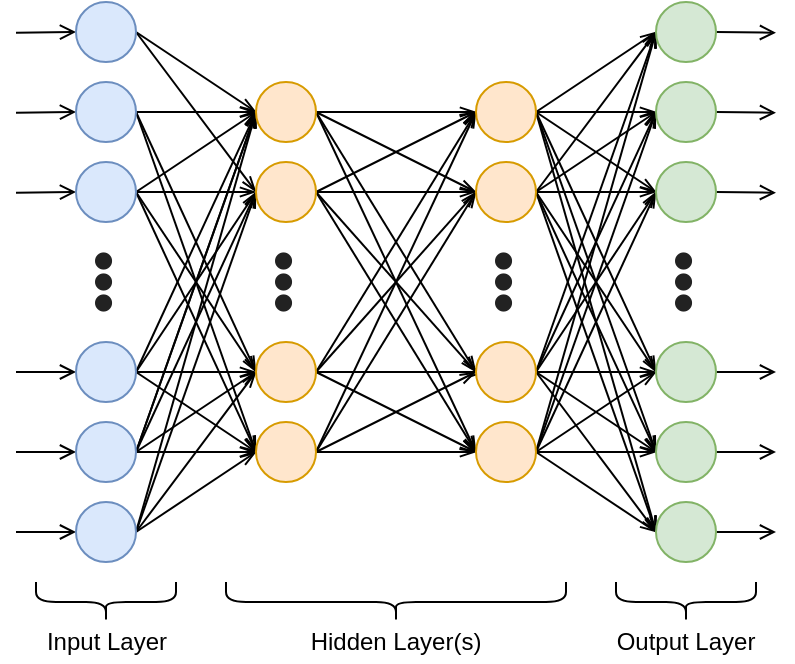 <mxfile version="12.7.1" type="device"><diagram id="qrUjcpVf7hOTkmkRuDAi" name="Page-1"><mxGraphModel dx="780" dy="1144" grid="1" gridSize="10" guides="1" tooltips="1" connect="1" arrows="1" fold="1" page="1" pageScale="1" pageWidth="827" pageHeight="1169" math="0" shadow="0"><root><mxCell id="0"/><mxCell id="1" parent="0"/><mxCell id="0S7yLHrJQN_ADHlKZ2bs-30" style="rounded=0;orthogonalLoop=1;jettySize=auto;html=1;exitX=1;exitY=0.5;exitDx=0;exitDy=0;entryX=0;entryY=0.5;entryDx=0;entryDy=0;endArrow=openThin;endFill=0;" parent="1" source="0S7yLHrJQN_ADHlKZ2bs-1" target="0S7yLHrJQN_ADHlKZ2bs-12" edge="1"><mxGeometry relative="1" as="geometry"/></mxCell><mxCell id="0S7yLHrJQN_ADHlKZ2bs-40" style="edgeStyle=none;rounded=0;orthogonalLoop=1;jettySize=auto;html=1;exitX=1;exitY=0.5;exitDx=0;exitDy=0;entryX=0;entryY=0.5;entryDx=0;entryDy=0;endArrow=openThin;endFill=0;" parent="1" source="0S7yLHrJQN_ADHlKZ2bs-1" target="0S7yLHrJQN_ADHlKZ2bs-13" edge="1"><mxGeometry relative="1" as="geometry"/></mxCell><mxCell id="0S7yLHrJQN_ADHlKZ2bs-102" style="edgeStyle=none;rounded=0;orthogonalLoop=1;jettySize=auto;html=1;exitX=0;exitY=0.5;exitDx=0;exitDy=0;startArrow=open;startFill=0;endArrow=none;endFill=0;strokeColor=#000000;" parent="1" source="0S7yLHrJQN_ADHlKZ2bs-1" edge="1"><mxGeometry relative="1" as="geometry"><mxPoint x="170" y="295.345" as="targetPoint"/></mxGeometry></mxCell><mxCell id="0S7yLHrJQN_ADHlKZ2bs-1" value="" style="ellipse;whiteSpace=wrap;html=1;aspect=fixed;fillColor=#dae8fc;strokeColor=#6c8ebf;" parent="1" vertex="1"><mxGeometry x="200" y="280" width="30" height="30" as="geometry"/></mxCell><mxCell id="0S7yLHrJQN_ADHlKZ2bs-35" style="edgeStyle=none;rounded=0;orthogonalLoop=1;jettySize=auto;html=1;exitX=1;exitY=0.5;exitDx=0;exitDy=0;entryX=0;entryY=0.5;entryDx=0;entryDy=0;endArrow=openThin;endFill=0;" parent="1" source="0S7yLHrJQN_ADHlKZ2bs-2" target="0S7yLHrJQN_ADHlKZ2bs-12" edge="1"><mxGeometry relative="1" as="geometry"/></mxCell><mxCell id="0S7yLHrJQN_ADHlKZ2bs-41" style="edgeStyle=none;rounded=0;orthogonalLoop=1;jettySize=auto;html=1;exitX=1;exitY=0.5;exitDx=0;exitDy=0;entryX=0;entryY=0.5;entryDx=0;entryDy=0;endArrow=openThin;endFill=0;" parent="1" source="0S7yLHrJQN_ADHlKZ2bs-2" target="0S7yLHrJQN_ADHlKZ2bs-15" edge="1"><mxGeometry relative="1" as="geometry"/></mxCell><mxCell id="0S7yLHrJQN_ADHlKZ2bs-42" style="edgeStyle=none;rounded=0;orthogonalLoop=1;jettySize=auto;html=1;exitX=1;exitY=0.5;exitDx=0;exitDy=0;entryX=0;entryY=0.5;entryDx=0;entryDy=0;endArrow=openThin;endFill=0;" parent="1" source="0S7yLHrJQN_ADHlKZ2bs-2" target="0S7yLHrJQN_ADHlKZ2bs-16" edge="1"><mxGeometry relative="1" as="geometry"/></mxCell><mxCell id="0S7yLHrJQN_ADHlKZ2bs-104" style="edgeStyle=none;rounded=0;orthogonalLoop=1;jettySize=auto;html=1;exitX=0;exitY=0.5;exitDx=0;exitDy=0;startArrow=open;startFill=0;endArrow=none;endFill=0;strokeColor=#000000;" parent="1" source="0S7yLHrJQN_ADHlKZ2bs-2" edge="1"><mxGeometry relative="1" as="geometry"><mxPoint x="170" y="335.345" as="targetPoint"/></mxGeometry></mxCell><mxCell id="0S7yLHrJQN_ADHlKZ2bs-2" value="" style="ellipse;whiteSpace=wrap;html=1;aspect=fixed;fillColor=#dae8fc;strokeColor=#6c8ebf;" parent="1" vertex="1"><mxGeometry x="200" y="320" width="30" height="30" as="geometry"/></mxCell><mxCell id="0S7yLHrJQN_ADHlKZ2bs-36" style="edgeStyle=none;rounded=0;orthogonalLoop=1;jettySize=auto;html=1;exitX=1;exitY=0.5;exitDx=0;exitDy=0;entryX=0;entryY=0.5;entryDx=0;entryDy=0;endArrow=openThin;endFill=0;" parent="1" source="0S7yLHrJQN_ADHlKZ2bs-3" target="0S7yLHrJQN_ADHlKZ2bs-12" edge="1"><mxGeometry relative="1" as="geometry"/></mxCell><mxCell id="0S7yLHrJQN_ADHlKZ2bs-46" style="edgeStyle=none;rounded=0;orthogonalLoop=1;jettySize=auto;html=1;exitX=1;exitY=0.5;exitDx=0;exitDy=0;entryX=0;entryY=0.5;entryDx=0;entryDy=0;endArrow=openThin;endFill=0;" parent="1" source="0S7yLHrJQN_ADHlKZ2bs-3" target="0S7yLHrJQN_ADHlKZ2bs-13" edge="1"><mxGeometry relative="1" as="geometry"/></mxCell><mxCell id="0S7yLHrJQN_ADHlKZ2bs-47" style="edgeStyle=none;rounded=0;orthogonalLoop=1;jettySize=auto;html=1;exitX=1;exitY=0.5;exitDx=0;exitDy=0;entryX=0;entryY=0.5;entryDx=0;entryDy=0;endArrow=openThin;endFill=0;" parent="1" source="0S7yLHrJQN_ADHlKZ2bs-3" target="0S7yLHrJQN_ADHlKZ2bs-15" edge="1"><mxGeometry relative="1" as="geometry"/></mxCell><mxCell id="0S7yLHrJQN_ADHlKZ2bs-48" style="edgeStyle=none;rounded=0;orthogonalLoop=1;jettySize=auto;html=1;exitX=1;exitY=0.5;exitDx=0;exitDy=0;entryX=0;entryY=0.5;entryDx=0;entryDy=0;endArrow=openThin;endFill=0;" parent="1" source="0S7yLHrJQN_ADHlKZ2bs-3" target="0S7yLHrJQN_ADHlKZ2bs-16" edge="1"><mxGeometry relative="1" as="geometry"/></mxCell><mxCell id="0S7yLHrJQN_ADHlKZ2bs-106" style="edgeStyle=none;rounded=0;orthogonalLoop=1;jettySize=auto;html=1;exitX=0;exitY=0.5;exitDx=0;exitDy=0;startArrow=open;startFill=0;endArrow=none;endFill=0;strokeColor=#000000;" parent="1" source="0S7yLHrJQN_ADHlKZ2bs-3" edge="1"><mxGeometry relative="1" as="geometry"><mxPoint x="170" y="375.345" as="targetPoint"/></mxGeometry></mxCell><mxCell id="0S7yLHrJQN_ADHlKZ2bs-3" value="" style="ellipse;whiteSpace=wrap;html=1;aspect=fixed;fillColor=#dae8fc;strokeColor=#6c8ebf;" parent="1" vertex="1"><mxGeometry x="200" y="360" width="30" height="30" as="geometry"/></mxCell><mxCell id="0S7yLHrJQN_ADHlKZ2bs-5" value="&lt;font color=&quot;#222222&quot; face=&quot;sans-serif&quot;&gt;&lt;span style=&quot;font-size: 30px&quot;&gt;&lt;b&gt;•&lt;/b&gt;&lt;/span&gt;&lt;/font&gt;&lt;b style=&quot;color: rgb(34 , 34 , 34) ; font-family: sans-serif ; font-size: 30px&quot;&gt;•&lt;/b&gt;&lt;b style=&quot;color: rgb(34 , 34 , 34) ; font-family: sans-serif ; font-size: 30px&quot;&gt;•&lt;/b&gt;" style="text;html=1;strokeColor=none;fillColor=none;align=center;verticalAlign=middle;whiteSpace=wrap;rounded=0;rotation=90;" parent="1" vertex="1"><mxGeometry x="195" y="410" width="40" height="20" as="geometry"/></mxCell><mxCell id="0S7yLHrJQN_ADHlKZ2bs-37" style="edgeStyle=none;rounded=0;orthogonalLoop=1;jettySize=auto;html=1;exitX=1;exitY=0.5;exitDx=0;exitDy=0;entryX=0;entryY=0.5;entryDx=0;entryDy=0;endArrow=openThin;endFill=0;" parent="1" source="0S7yLHrJQN_ADHlKZ2bs-8" target="0S7yLHrJQN_ADHlKZ2bs-12" edge="1"><mxGeometry relative="1" as="geometry"/></mxCell><mxCell id="0S7yLHrJQN_ADHlKZ2bs-43" style="edgeStyle=none;rounded=0;orthogonalLoop=1;jettySize=auto;html=1;exitX=1;exitY=0.5;exitDx=0;exitDy=0;entryX=0;entryY=0.5;entryDx=0;entryDy=0;endArrow=openThin;endFill=0;" parent="1" source="0S7yLHrJQN_ADHlKZ2bs-8" target="0S7yLHrJQN_ADHlKZ2bs-13" edge="1"><mxGeometry relative="1" as="geometry"/></mxCell><mxCell id="0S7yLHrJQN_ADHlKZ2bs-44" style="edgeStyle=none;rounded=0;orthogonalLoop=1;jettySize=auto;html=1;exitX=1;exitY=0.5;exitDx=0;exitDy=0;entryX=0;entryY=0.5;entryDx=0;entryDy=0;endArrow=openThin;endFill=0;" parent="1" source="0S7yLHrJQN_ADHlKZ2bs-8" target="0S7yLHrJQN_ADHlKZ2bs-15" edge="1"><mxGeometry relative="1" as="geometry"/></mxCell><mxCell id="0S7yLHrJQN_ADHlKZ2bs-45" style="edgeStyle=none;rounded=0;orthogonalLoop=1;jettySize=auto;html=1;exitX=1;exitY=0.5;exitDx=0;exitDy=0;entryX=0;entryY=0.5;entryDx=0;entryDy=0;endArrow=openThin;endFill=0;" parent="1" source="0S7yLHrJQN_ADHlKZ2bs-8" target="0S7yLHrJQN_ADHlKZ2bs-16" edge="1"><mxGeometry relative="1" as="geometry"/></mxCell><mxCell id="0S7yLHrJQN_ADHlKZ2bs-101" style="edgeStyle=none;rounded=0;orthogonalLoop=1;jettySize=auto;html=1;exitX=0;exitY=0.5;exitDx=0;exitDy=0;startArrow=open;startFill=0;endArrow=none;endFill=0;strokeColor=#000000;" parent="1" source="0S7yLHrJQN_ADHlKZ2bs-8" edge="1"><mxGeometry relative="1" as="geometry"><mxPoint x="170" y="465" as="targetPoint"/></mxGeometry></mxCell><mxCell id="0S7yLHrJQN_ADHlKZ2bs-8" value="" style="ellipse;whiteSpace=wrap;html=1;aspect=fixed;fillColor=#dae8fc;strokeColor=#6c8ebf;" parent="1" vertex="1"><mxGeometry x="200" y="450" width="30" height="30" as="geometry"/></mxCell><mxCell id="0S7yLHrJQN_ADHlKZ2bs-38" style="edgeStyle=none;rounded=0;orthogonalLoop=1;jettySize=auto;html=1;exitX=1;exitY=0.5;exitDx=0;exitDy=0;entryX=0;entryY=0.5;entryDx=0;entryDy=0;endArrow=openThin;endFill=0;" parent="1" source="0S7yLHrJQN_ADHlKZ2bs-9" target="0S7yLHrJQN_ADHlKZ2bs-12" edge="1"><mxGeometry relative="1" as="geometry"/></mxCell><mxCell id="0S7yLHrJQN_ADHlKZ2bs-49" style="edgeStyle=none;rounded=0;orthogonalLoop=1;jettySize=auto;html=1;exitX=1;exitY=0.5;exitDx=0;exitDy=0;entryX=0;entryY=0.5;entryDx=0;entryDy=0;endArrow=openThin;endFill=0;" parent="1" source="0S7yLHrJQN_ADHlKZ2bs-9" target="0S7yLHrJQN_ADHlKZ2bs-12" edge="1"><mxGeometry relative="1" as="geometry"/></mxCell><mxCell id="0S7yLHrJQN_ADHlKZ2bs-50" style="edgeStyle=none;rounded=0;orthogonalLoop=1;jettySize=auto;html=1;exitX=1;exitY=0.5;exitDx=0;exitDy=0;entryX=0;entryY=0.5;entryDx=0;entryDy=0;endArrow=openThin;endFill=0;" parent="1" source="0S7yLHrJQN_ADHlKZ2bs-9" target="0S7yLHrJQN_ADHlKZ2bs-13" edge="1"><mxGeometry relative="1" as="geometry"/></mxCell><mxCell id="0S7yLHrJQN_ADHlKZ2bs-51" style="edgeStyle=none;rounded=0;orthogonalLoop=1;jettySize=auto;html=1;exitX=1;exitY=0.5;exitDx=0;exitDy=0;entryX=0;entryY=0.5;entryDx=0;entryDy=0;endArrow=openThin;endFill=0;" parent="1" source="0S7yLHrJQN_ADHlKZ2bs-9" target="0S7yLHrJQN_ADHlKZ2bs-15" edge="1"><mxGeometry relative="1" as="geometry"/></mxCell><mxCell id="0S7yLHrJQN_ADHlKZ2bs-52" style="edgeStyle=none;rounded=0;orthogonalLoop=1;jettySize=auto;html=1;exitX=1;exitY=0.5;exitDx=0;exitDy=0;entryX=0;entryY=0.5;entryDx=0;entryDy=0;endArrow=openThin;endFill=0;" parent="1" source="0S7yLHrJQN_ADHlKZ2bs-9" target="0S7yLHrJQN_ADHlKZ2bs-16" edge="1"><mxGeometry relative="1" as="geometry"/></mxCell><mxCell id="0S7yLHrJQN_ADHlKZ2bs-107" style="edgeStyle=none;rounded=0;orthogonalLoop=1;jettySize=auto;html=1;exitX=0;exitY=0.5;exitDx=0;exitDy=0;startArrow=open;startFill=0;endArrow=none;endFill=0;strokeColor=#000000;" parent="1" source="0S7yLHrJQN_ADHlKZ2bs-9" edge="1"><mxGeometry relative="1" as="geometry"><mxPoint x="170" y="505" as="targetPoint"/></mxGeometry></mxCell><mxCell id="0S7yLHrJQN_ADHlKZ2bs-9" value="" style="ellipse;whiteSpace=wrap;html=1;aspect=fixed;fillColor=#dae8fc;strokeColor=#6c8ebf;" parent="1" vertex="1"><mxGeometry x="200" y="490" width="30" height="30" as="geometry"/></mxCell><mxCell id="0S7yLHrJQN_ADHlKZ2bs-39" style="edgeStyle=none;rounded=0;orthogonalLoop=1;jettySize=auto;html=1;exitX=1;exitY=0.5;exitDx=0;exitDy=0;entryX=0;entryY=0.5;entryDx=0;entryDy=0;endArrow=openThin;endFill=0;" parent="1" source="0S7yLHrJQN_ADHlKZ2bs-10" target="0S7yLHrJQN_ADHlKZ2bs-12" edge="1"><mxGeometry relative="1" as="geometry"/></mxCell><mxCell id="0S7yLHrJQN_ADHlKZ2bs-53" style="edgeStyle=none;rounded=0;orthogonalLoop=1;jettySize=auto;html=1;exitX=1;exitY=0.5;exitDx=0;exitDy=0;entryX=0;entryY=0.5;entryDx=0;entryDy=0;endArrow=openThin;endFill=0;" parent="1" source="0S7yLHrJQN_ADHlKZ2bs-10" target="0S7yLHrJQN_ADHlKZ2bs-13" edge="1"><mxGeometry relative="1" as="geometry"/></mxCell><mxCell id="0S7yLHrJQN_ADHlKZ2bs-54" style="edgeStyle=none;rounded=0;orthogonalLoop=1;jettySize=auto;html=1;exitX=1;exitY=0.5;exitDx=0;exitDy=0;entryX=0;entryY=0.5;entryDx=0;entryDy=0;endArrow=openThin;endFill=0;" parent="1" source="0S7yLHrJQN_ADHlKZ2bs-10" target="0S7yLHrJQN_ADHlKZ2bs-15" edge="1"><mxGeometry relative="1" as="geometry"/></mxCell><mxCell id="0S7yLHrJQN_ADHlKZ2bs-55" style="edgeStyle=none;rounded=0;orthogonalLoop=1;jettySize=auto;html=1;exitX=1;exitY=0.5;exitDx=0;exitDy=0;entryX=0;entryY=0.5;entryDx=0;entryDy=0;endArrow=openThin;endFill=0;" parent="1" source="0S7yLHrJQN_ADHlKZ2bs-10" target="0S7yLHrJQN_ADHlKZ2bs-16" edge="1"><mxGeometry relative="1" as="geometry"/></mxCell><mxCell id="0S7yLHrJQN_ADHlKZ2bs-108" style="edgeStyle=none;rounded=0;orthogonalLoop=1;jettySize=auto;html=1;exitX=0;exitY=0.5;exitDx=0;exitDy=0;startArrow=open;startFill=0;endArrow=none;endFill=0;strokeColor=#000000;" parent="1" source="0S7yLHrJQN_ADHlKZ2bs-10" edge="1"><mxGeometry relative="1" as="geometry"><mxPoint x="170" y="545" as="targetPoint"/></mxGeometry></mxCell><mxCell id="0S7yLHrJQN_ADHlKZ2bs-10" value="" style="ellipse;whiteSpace=wrap;html=1;aspect=fixed;fillColor=#dae8fc;strokeColor=#6c8ebf;" parent="1" vertex="1"><mxGeometry x="200" y="530" width="30" height="30" as="geometry"/></mxCell><mxCell id="0S7yLHrJQN_ADHlKZ2bs-56" style="edgeStyle=none;rounded=0;orthogonalLoop=1;jettySize=auto;html=1;exitX=1;exitY=0.5;exitDx=0;exitDy=0;entryX=0;entryY=0.5;entryDx=0;entryDy=0;endArrow=openThin;endFill=0;" parent="1" source="0S7yLHrJQN_ADHlKZ2bs-12" target="0S7yLHrJQN_ADHlKZ2bs-18" edge="1"><mxGeometry relative="1" as="geometry"/></mxCell><mxCell id="0S7yLHrJQN_ADHlKZ2bs-57" style="edgeStyle=none;rounded=0;orthogonalLoop=1;jettySize=auto;html=1;exitX=1;exitY=0.5;exitDx=0;exitDy=0;entryX=0;entryY=0.5;entryDx=0;entryDy=0;endArrow=openThin;endFill=0;" parent="1" source="0S7yLHrJQN_ADHlKZ2bs-12" target="0S7yLHrJQN_ADHlKZ2bs-19" edge="1"><mxGeometry relative="1" as="geometry"/></mxCell><mxCell id="0S7yLHrJQN_ADHlKZ2bs-59" style="edgeStyle=none;rounded=0;orthogonalLoop=1;jettySize=auto;html=1;exitX=1;exitY=0.5;exitDx=0;exitDy=0;entryX=0;entryY=0.5;entryDx=0;entryDy=0;endArrow=openThin;endFill=0;" parent="1" source="0S7yLHrJQN_ADHlKZ2bs-12" target="0S7yLHrJQN_ADHlKZ2bs-21" edge="1"><mxGeometry relative="1" as="geometry"/></mxCell><mxCell id="0S7yLHrJQN_ADHlKZ2bs-60" style="edgeStyle=none;rounded=0;orthogonalLoop=1;jettySize=auto;html=1;exitX=1;exitY=0.5;exitDx=0;exitDy=0;entryX=0;entryY=0.5;entryDx=0;entryDy=0;endArrow=openThin;endFill=0;" parent="1" source="0S7yLHrJQN_ADHlKZ2bs-12" target="0S7yLHrJQN_ADHlKZ2bs-22" edge="1"><mxGeometry relative="1" as="geometry"/></mxCell><mxCell id="0S7yLHrJQN_ADHlKZ2bs-12" value="" style="ellipse;whiteSpace=wrap;html=1;aspect=fixed;fillColor=#ffe6cc;strokeColor=#d79b00;" parent="1" vertex="1"><mxGeometry x="290" y="320" width="30" height="30" as="geometry"/></mxCell><mxCell id="0S7yLHrJQN_ADHlKZ2bs-61" style="edgeStyle=none;rounded=0;orthogonalLoop=1;jettySize=auto;html=1;exitX=1;exitY=0.5;exitDx=0;exitDy=0;entryX=0;entryY=0.5;entryDx=0;entryDy=0;endArrow=openThin;endFill=0;" parent="1" source="0S7yLHrJQN_ADHlKZ2bs-13" target="0S7yLHrJQN_ADHlKZ2bs-18" edge="1"><mxGeometry relative="1" as="geometry"/></mxCell><mxCell id="0S7yLHrJQN_ADHlKZ2bs-62" style="edgeStyle=none;rounded=0;orthogonalLoop=1;jettySize=auto;html=1;exitX=1;exitY=0.5;exitDx=0;exitDy=0;entryX=0;entryY=0.5;entryDx=0;entryDy=0;endArrow=openThin;endFill=0;" parent="1" source="0S7yLHrJQN_ADHlKZ2bs-13" target="0S7yLHrJQN_ADHlKZ2bs-19" edge="1"><mxGeometry relative="1" as="geometry"/></mxCell><mxCell id="0S7yLHrJQN_ADHlKZ2bs-63" style="edgeStyle=none;rounded=0;orthogonalLoop=1;jettySize=auto;html=1;exitX=1;exitY=0.5;exitDx=0;exitDy=0;entryX=0;entryY=0.5;entryDx=0;entryDy=0;endArrow=openThin;endFill=0;" parent="1" source="0S7yLHrJQN_ADHlKZ2bs-13" target="0S7yLHrJQN_ADHlKZ2bs-21" edge="1"><mxGeometry relative="1" as="geometry"/></mxCell><mxCell id="0S7yLHrJQN_ADHlKZ2bs-64" style="edgeStyle=none;rounded=0;orthogonalLoop=1;jettySize=auto;html=1;exitX=1;exitY=0.5;exitDx=0;exitDy=0;entryX=0;entryY=0.5;entryDx=0;entryDy=0;endArrow=openThin;endFill=0;" parent="1" source="0S7yLHrJQN_ADHlKZ2bs-13" target="0S7yLHrJQN_ADHlKZ2bs-22" edge="1"><mxGeometry relative="1" as="geometry"/></mxCell><mxCell id="0S7yLHrJQN_ADHlKZ2bs-13" value="" style="ellipse;whiteSpace=wrap;html=1;aspect=fixed;fillColor=#ffe6cc;strokeColor=#d79b00;" parent="1" vertex="1"><mxGeometry x="290" y="360" width="30" height="30" as="geometry"/></mxCell><mxCell id="0S7yLHrJQN_ADHlKZ2bs-14" value="&lt;font color=&quot;#222222&quot; face=&quot;sans-serif&quot;&gt;&lt;span style=&quot;font-size: 30px&quot;&gt;&lt;b&gt;•&lt;/b&gt;&lt;/span&gt;&lt;/font&gt;&lt;b style=&quot;color: rgb(34 , 34 , 34) ; font-family: sans-serif ; font-size: 30px&quot;&gt;•&lt;/b&gt;&lt;b style=&quot;color: rgb(34 , 34 , 34) ; font-family: sans-serif ; font-size: 30px&quot;&gt;•&lt;/b&gt;" style="text;html=1;strokeColor=none;fillColor=none;align=center;verticalAlign=middle;whiteSpace=wrap;rounded=0;rotation=90;" parent="1" vertex="1"><mxGeometry x="285" y="410" width="40" height="20" as="geometry"/></mxCell><mxCell id="0S7yLHrJQN_ADHlKZ2bs-65" style="edgeStyle=none;rounded=0;orthogonalLoop=1;jettySize=auto;html=1;exitX=1;exitY=0.5;exitDx=0;exitDy=0;entryX=0;entryY=0.5;entryDx=0;entryDy=0;endArrow=openThin;endFill=0;" parent="1" source="0S7yLHrJQN_ADHlKZ2bs-15" target="0S7yLHrJQN_ADHlKZ2bs-18" edge="1"><mxGeometry relative="1" as="geometry"/></mxCell><mxCell id="0S7yLHrJQN_ADHlKZ2bs-66" style="edgeStyle=none;rounded=0;orthogonalLoop=1;jettySize=auto;html=1;exitX=1;exitY=0.5;exitDx=0;exitDy=0;entryX=0;entryY=0.5;entryDx=0;entryDy=0;endArrow=openThin;endFill=0;" parent="1" source="0S7yLHrJQN_ADHlKZ2bs-15" target="0S7yLHrJQN_ADHlKZ2bs-19" edge="1"><mxGeometry relative="1" as="geometry"/></mxCell><mxCell id="0S7yLHrJQN_ADHlKZ2bs-67" style="edgeStyle=none;rounded=0;orthogonalLoop=1;jettySize=auto;html=1;exitX=1;exitY=0.5;exitDx=0;exitDy=0;entryX=0.167;entryY=0.5;entryDx=0;entryDy=0;entryPerimeter=0;endArrow=openThin;endFill=0;" parent="1" source="0S7yLHrJQN_ADHlKZ2bs-15" target="0S7yLHrJQN_ADHlKZ2bs-21" edge="1"><mxGeometry relative="1" as="geometry"/></mxCell><mxCell id="0S7yLHrJQN_ADHlKZ2bs-68" style="edgeStyle=none;rounded=0;orthogonalLoop=1;jettySize=auto;html=1;exitX=1;exitY=0.5;exitDx=0;exitDy=0;entryX=0;entryY=0.5;entryDx=0;entryDy=0;endArrow=openThin;endFill=0;" parent="1" source="0S7yLHrJQN_ADHlKZ2bs-15" target="0S7yLHrJQN_ADHlKZ2bs-22" edge="1"><mxGeometry relative="1" as="geometry"/></mxCell><mxCell id="0S7yLHrJQN_ADHlKZ2bs-15" value="" style="ellipse;whiteSpace=wrap;html=1;aspect=fixed;fillColor=#ffe6cc;strokeColor=#d79b00;" parent="1" vertex="1"><mxGeometry x="290" y="450" width="30" height="30" as="geometry"/></mxCell><mxCell id="0S7yLHrJQN_ADHlKZ2bs-69" style="edgeStyle=none;rounded=0;orthogonalLoop=1;jettySize=auto;html=1;exitX=1;exitY=0.5;exitDx=0;exitDy=0;entryX=0;entryY=0.5;entryDx=0;entryDy=0;endArrow=openThin;endFill=0;" parent="1" source="0S7yLHrJQN_ADHlKZ2bs-16" target="0S7yLHrJQN_ADHlKZ2bs-18" edge="1"><mxGeometry relative="1" as="geometry"/></mxCell><mxCell id="0S7yLHrJQN_ADHlKZ2bs-70" style="edgeStyle=none;rounded=0;orthogonalLoop=1;jettySize=auto;html=1;exitX=1;exitY=0.5;exitDx=0;exitDy=0;entryX=0;entryY=0.5;entryDx=0;entryDy=0;endArrow=openThin;endFill=0;" parent="1" source="0S7yLHrJQN_ADHlKZ2bs-16" target="0S7yLHrJQN_ADHlKZ2bs-19" edge="1"><mxGeometry relative="1" as="geometry"/></mxCell><mxCell id="0S7yLHrJQN_ADHlKZ2bs-71" style="edgeStyle=none;rounded=0;orthogonalLoop=1;jettySize=auto;html=1;exitX=1;exitY=0.5;exitDx=0;exitDy=0;entryX=0;entryY=0.5;entryDx=0;entryDy=0;endArrow=openThin;endFill=0;" parent="1" source="0S7yLHrJQN_ADHlKZ2bs-16" target="0S7yLHrJQN_ADHlKZ2bs-21" edge="1"><mxGeometry relative="1" as="geometry"/></mxCell><mxCell id="0S7yLHrJQN_ADHlKZ2bs-72" style="edgeStyle=none;rounded=0;orthogonalLoop=1;jettySize=auto;html=1;exitX=1;exitY=0.5;exitDx=0;exitDy=0;entryX=0;entryY=0.5;entryDx=0;entryDy=0;endArrow=openThin;endFill=0;" parent="1" source="0S7yLHrJQN_ADHlKZ2bs-16" target="0S7yLHrJQN_ADHlKZ2bs-22" edge="1"><mxGeometry relative="1" as="geometry"/></mxCell><mxCell id="0S7yLHrJQN_ADHlKZ2bs-16" value="" style="ellipse;whiteSpace=wrap;html=1;aspect=fixed;fillColor=#ffe6cc;strokeColor=#d79b00;" parent="1" vertex="1"><mxGeometry x="290" y="490" width="30" height="30" as="geometry"/></mxCell><mxCell id="0S7yLHrJQN_ADHlKZ2bs-73" style="edgeStyle=none;rounded=0;orthogonalLoop=1;jettySize=auto;html=1;exitX=1;exitY=0.5;exitDx=0;exitDy=0;entryX=0;entryY=0.5;entryDx=0;entryDy=0;endArrow=openThin;endFill=0;" parent="1" source="0S7yLHrJQN_ADHlKZ2bs-18" target="0S7yLHrJQN_ADHlKZ2bs-23" edge="1"><mxGeometry relative="1" as="geometry"/></mxCell><mxCell id="0S7yLHrJQN_ADHlKZ2bs-74" style="edgeStyle=none;rounded=0;orthogonalLoop=1;jettySize=auto;html=1;exitX=1;exitY=0.5;exitDx=0;exitDy=0;entryX=0;entryY=0.5;entryDx=0;entryDy=0;endArrow=openThin;endFill=0;" parent="1" source="0S7yLHrJQN_ADHlKZ2bs-18" target="0S7yLHrJQN_ADHlKZ2bs-24" edge="1"><mxGeometry relative="1" as="geometry"/></mxCell><mxCell id="0S7yLHrJQN_ADHlKZ2bs-75" style="edgeStyle=none;rounded=0;orthogonalLoop=1;jettySize=auto;html=1;exitX=1;exitY=0.5;exitDx=0;exitDy=0;entryX=0;entryY=0.5;entryDx=0;entryDy=0;endArrow=openThin;endFill=0;" parent="1" source="0S7yLHrJQN_ADHlKZ2bs-18" target="0S7yLHrJQN_ADHlKZ2bs-25" edge="1"><mxGeometry relative="1" as="geometry"/></mxCell><mxCell id="0S7yLHrJQN_ADHlKZ2bs-76" style="edgeStyle=none;rounded=0;orthogonalLoop=1;jettySize=auto;html=1;exitX=1;exitY=0.5;exitDx=0;exitDy=0;entryX=0;entryY=0.5;entryDx=0;entryDy=0;endArrow=openThin;endFill=0;" parent="1" source="0S7yLHrJQN_ADHlKZ2bs-18" target="0S7yLHrJQN_ADHlKZ2bs-27" edge="1"><mxGeometry relative="1" as="geometry"/></mxCell><mxCell id="0S7yLHrJQN_ADHlKZ2bs-77" style="edgeStyle=none;rounded=0;orthogonalLoop=1;jettySize=auto;html=1;exitX=1;exitY=0.5;exitDx=0;exitDy=0;entryX=0;entryY=0.5;entryDx=0;entryDy=0;endArrow=openThin;endFill=0;" parent="1" source="0S7yLHrJQN_ADHlKZ2bs-18" target="0S7yLHrJQN_ADHlKZ2bs-28" edge="1"><mxGeometry relative="1" as="geometry"/></mxCell><mxCell id="0S7yLHrJQN_ADHlKZ2bs-78" style="edgeStyle=none;rounded=0;orthogonalLoop=1;jettySize=auto;html=1;exitX=1;exitY=0.5;exitDx=0;exitDy=0;entryX=0;entryY=0.5;entryDx=0;entryDy=0;endArrow=openThin;endFill=0;" parent="1" source="0S7yLHrJQN_ADHlKZ2bs-18" target="0S7yLHrJQN_ADHlKZ2bs-29" edge="1"><mxGeometry relative="1" as="geometry"/></mxCell><mxCell id="0S7yLHrJQN_ADHlKZ2bs-18" value="" style="ellipse;whiteSpace=wrap;html=1;aspect=fixed;fillColor=#ffe6cc;strokeColor=#d79b00;" parent="1" vertex="1"><mxGeometry x="400" y="320" width="30" height="30" as="geometry"/></mxCell><mxCell id="0S7yLHrJQN_ADHlKZ2bs-79" style="edgeStyle=none;rounded=0;orthogonalLoop=1;jettySize=auto;html=1;exitX=1;exitY=0.5;exitDx=0;exitDy=0;entryX=0;entryY=0.5;entryDx=0;entryDy=0;endArrow=openThin;endFill=0;" parent="1" source="0S7yLHrJQN_ADHlKZ2bs-19" target="0S7yLHrJQN_ADHlKZ2bs-23" edge="1"><mxGeometry relative="1" as="geometry"/></mxCell><mxCell id="0S7yLHrJQN_ADHlKZ2bs-80" style="edgeStyle=none;rounded=0;orthogonalLoop=1;jettySize=auto;html=1;exitX=1;exitY=0.5;exitDx=0;exitDy=0;entryX=0;entryY=0.5;entryDx=0;entryDy=0;endArrow=openThin;endFill=0;" parent="1" source="0S7yLHrJQN_ADHlKZ2bs-19" target="0S7yLHrJQN_ADHlKZ2bs-24" edge="1"><mxGeometry relative="1" as="geometry"/></mxCell><mxCell id="0S7yLHrJQN_ADHlKZ2bs-81" style="edgeStyle=none;rounded=0;orthogonalLoop=1;jettySize=auto;html=1;exitX=1;exitY=0.5;exitDx=0;exitDy=0;entryX=0;entryY=0.5;entryDx=0;entryDy=0;endArrow=openThin;endFill=0;" parent="1" source="0S7yLHrJQN_ADHlKZ2bs-19" target="0S7yLHrJQN_ADHlKZ2bs-25" edge="1"><mxGeometry relative="1" as="geometry"/></mxCell><mxCell id="0S7yLHrJQN_ADHlKZ2bs-82" style="edgeStyle=none;rounded=0;orthogonalLoop=1;jettySize=auto;html=1;exitX=1;exitY=0.5;exitDx=0;exitDy=0;entryX=0;entryY=0.5;entryDx=0;entryDy=0;endArrow=openThin;endFill=0;" parent="1" source="0S7yLHrJQN_ADHlKZ2bs-19" target="0S7yLHrJQN_ADHlKZ2bs-27" edge="1"><mxGeometry relative="1" as="geometry"/></mxCell><mxCell id="0S7yLHrJQN_ADHlKZ2bs-83" style="edgeStyle=none;rounded=0;orthogonalLoop=1;jettySize=auto;html=1;exitX=1;exitY=0.5;exitDx=0;exitDy=0;entryX=0;entryY=0.5;entryDx=0;entryDy=0;endArrow=openThin;endFill=0;" parent="1" source="0S7yLHrJQN_ADHlKZ2bs-19" target="0S7yLHrJQN_ADHlKZ2bs-28" edge="1"><mxGeometry relative="1" as="geometry"/></mxCell><mxCell id="0S7yLHrJQN_ADHlKZ2bs-84" style="edgeStyle=none;rounded=0;orthogonalLoop=1;jettySize=auto;html=1;exitX=1;exitY=0.5;exitDx=0;exitDy=0;entryX=0;entryY=0.5;entryDx=0;entryDy=0;endArrow=openThin;endFill=0;" parent="1" source="0S7yLHrJQN_ADHlKZ2bs-19" target="0S7yLHrJQN_ADHlKZ2bs-29" edge="1"><mxGeometry relative="1" as="geometry"/></mxCell><mxCell id="0S7yLHrJQN_ADHlKZ2bs-19" value="" style="ellipse;whiteSpace=wrap;html=1;aspect=fixed;fillColor=#ffe6cc;strokeColor=#d79b00;" parent="1" vertex="1"><mxGeometry x="400" y="360" width="30" height="30" as="geometry"/></mxCell><mxCell id="0S7yLHrJQN_ADHlKZ2bs-20" value="&lt;font color=&quot;#222222&quot; face=&quot;sans-serif&quot;&gt;&lt;span style=&quot;font-size: 30px&quot;&gt;&lt;b&gt;•&lt;/b&gt;&lt;/span&gt;&lt;/font&gt;&lt;b style=&quot;color: rgb(34 , 34 , 34) ; font-family: sans-serif ; font-size: 30px&quot;&gt;•&lt;/b&gt;&lt;b style=&quot;color: rgb(34 , 34 , 34) ; font-family: sans-serif ; font-size: 30px&quot;&gt;•&lt;/b&gt;" style="text;html=1;strokeColor=none;fillColor=none;align=center;verticalAlign=middle;whiteSpace=wrap;rounded=0;rotation=90;" parent="1" vertex="1"><mxGeometry x="395" y="410" width="40" height="20" as="geometry"/></mxCell><mxCell id="0S7yLHrJQN_ADHlKZ2bs-85" style="edgeStyle=none;rounded=0;orthogonalLoop=1;jettySize=auto;html=1;exitX=1;exitY=0.5;exitDx=0;exitDy=0;entryX=0;entryY=0.5;entryDx=0;entryDy=0;endArrow=openThin;endFill=0;" parent="1" source="0S7yLHrJQN_ADHlKZ2bs-21" target="0S7yLHrJQN_ADHlKZ2bs-23" edge="1"><mxGeometry relative="1" as="geometry"/></mxCell><mxCell id="0S7yLHrJQN_ADHlKZ2bs-86" style="edgeStyle=none;rounded=0;orthogonalLoop=1;jettySize=auto;html=1;exitX=1;exitY=0.5;exitDx=0;exitDy=0;entryX=0;entryY=0.5;entryDx=0;entryDy=0;endArrow=openThin;endFill=0;" parent="1" source="0S7yLHrJQN_ADHlKZ2bs-21" target="0S7yLHrJQN_ADHlKZ2bs-24" edge="1"><mxGeometry relative="1" as="geometry"/></mxCell><mxCell id="0S7yLHrJQN_ADHlKZ2bs-87" style="edgeStyle=none;rounded=0;orthogonalLoop=1;jettySize=auto;html=1;exitX=1;exitY=0.5;exitDx=0;exitDy=0;entryX=0;entryY=0.5;entryDx=0;entryDy=0;endArrow=openThin;endFill=0;" parent="1" source="0S7yLHrJQN_ADHlKZ2bs-21" target="0S7yLHrJQN_ADHlKZ2bs-25" edge="1"><mxGeometry relative="1" as="geometry"/></mxCell><mxCell id="0S7yLHrJQN_ADHlKZ2bs-88" style="edgeStyle=none;rounded=0;orthogonalLoop=1;jettySize=auto;html=1;exitX=1;exitY=0.5;exitDx=0;exitDy=0;entryX=0;entryY=0.5;entryDx=0;entryDy=0;endArrow=openThin;endFill=0;" parent="1" source="0S7yLHrJQN_ADHlKZ2bs-21" target="0S7yLHrJQN_ADHlKZ2bs-27" edge="1"><mxGeometry relative="1" as="geometry"/></mxCell><mxCell id="0S7yLHrJQN_ADHlKZ2bs-89" style="edgeStyle=none;rounded=0;orthogonalLoop=1;jettySize=auto;html=1;exitX=1;exitY=0.5;exitDx=0;exitDy=0;entryX=0;entryY=0.5;entryDx=0;entryDy=0;endArrow=openThin;endFill=0;" parent="1" source="0S7yLHrJQN_ADHlKZ2bs-21" target="0S7yLHrJQN_ADHlKZ2bs-28" edge="1"><mxGeometry relative="1" as="geometry"/></mxCell><mxCell id="0S7yLHrJQN_ADHlKZ2bs-90" style="edgeStyle=none;rounded=0;orthogonalLoop=1;jettySize=auto;html=1;exitX=1;exitY=0.5;exitDx=0;exitDy=0;entryX=0;entryY=0.5;entryDx=0;entryDy=0;endArrow=openThin;endFill=0;" parent="1" source="0S7yLHrJQN_ADHlKZ2bs-21" target="0S7yLHrJQN_ADHlKZ2bs-29" edge="1"><mxGeometry relative="1" as="geometry"/></mxCell><mxCell id="0S7yLHrJQN_ADHlKZ2bs-21" value="" style="ellipse;whiteSpace=wrap;html=1;aspect=fixed;fillColor=#ffe6cc;strokeColor=#d79b00;" parent="1" vertex="1"><mxGeometry x="400" y="450" width="30" height="30" as="geometry"/></mxCell><mxCell id="0S7yLHrJQN_ADHlKZ2bs-91" style="edgeStyle=none;rounded=0;orthogonalLoop=1;jettySize=auto;html=1;exitX=1;exitY=0.5;exitDx=0;exitDy=0;entryX=0;entryY=0.5;entryDx=0;entryDy=0;endArrow=openThin;endFill=0;" parent="1" source="0S7yLHrJQN_ADHlKZ2bs-22" target="0S7yLHrJQN_ADHlKZ2bs-23" edge="1"><mxGeometry relative="1" as="geometry"/></mxCell><mxCell id="0S7yLHrJQN_ADHlKZ2bs-92" style="edgeStyle=none;rounded=0;orthogonalLoop=1;jettySize=auto;html=1;exitX=1;exitY=0.5;exitDx=0;exitDy=0;entryX=0;entryY=0.5;entryDx=0;entryDy=0;endArrow=openThin;endFill=0;" parent="1" source="0S7yLHrJQN_ADHlKZ2bs-22" target="0S7yLHrJQN_ADHlKZ2bs-24" edge="1"><mxGeometry relative="1" as="geometry"/></mxCell><mxCell id="0S7yLHrJQN_ADHlKZ2bs-93" style="edgeStyle=none;rounded=0;orthogonalLoop=1;jettySize=auto;html=1;exitX=1;exitY=0.5;exitDx=0;exitDy=0;entryX=0;entryY=0.5;entryDx=0;entryDy=0;endArrow=openThin;endFill=0;" parent="1" source="0S7yLHrJQN_ADHlKZ2bs-22" target="0S7yLHrJQN_ADHlKZ2bs-25" edge="1"><mxGeometry relative="1" as="geometry"/></mxCell><mxCell id="0S7yLHrJQN_ADHlKZ2bs-94" style="edgeStyle=none;rounded=0;orthogonalLoop=1;jettySize=auto;html=1;exitX=1;exitY=0.5;exitDx=0;exitDy=0;entryX=0;entryY=0.5;entryDx=0;entryDy=0;endArrow=openThin;endFill=0;" parent="1" source="0S7yLHrJQN_ADHlKZ2bs-22" target="0S7yLHrJQN_ADHlKZ2bs-27" edge="1"><mxGeometry relative="1" as="geometry"/></mxCell><mxCell id="0S7yLHrJQN_ADHlKZ2bs-95" style="edgeStyle=none;rounded=0;orthogonalLoop=1;jettySize=auto;html=1;exitX=1;exitY=0.5;exitDx=0;exitDy=0;entryX=0;entryY=0.5;entryDx=0;entryDy=0;endArrow=openThin;endFill=0;" parent="1" source="0S7yLHrJQN_ADHlKZ2bs-22" target="0S7yLHrJQN_ADHlKZ2bs-28" edge="1"><mxGeometry relative="1" as="geometry"/></mxCell><mxCell id="0S7yLHrJQN_ADHlKZ2bs-96" style="edgeStyle=none;rounded=0;orthogonalLoop=1;jettySize=auto;html=1;exitX=1;exitY=0.5;exitDx=0;exitDy=0;entryX=0;entryY=0.5;entryDx=0;entryDy=0;endArrow=openThin;endFill=0;" parent="1" source="0S7yLHrJQN_ADHlKZ2bs-22" target="0S7yLHrJQN_ADHlKZ2bs-29" edge="1"><mxGeometry relative="1" as="geometry"/></mxCell><mxCell id="0S7yLHrJQN_ADHlKZ2bs-22" value="" style="ellipse;whiteSpace=wrap;html=1;aspect=fixed;fillColor=#ffe6cc;strokeColor=#d79b00;" parent="1" vertex="1"><mxGeometry x="400" y="490" width="30" height="30" as="geometry"/></mxCell><mxCell id="0S7yLHrJQN_ADHlKZ2bs-110" style="edgeStyle=none;rounded=0;orthogonalLoop=1;jettySize=auto;html=1;exitX=1;exitY=0.5;exitDx=0;exitDy=0;startArrow=none;startFill=0;endArrow=open;endFill=0;strokeColor=#000000;" parent="1" source="0S7yLHrJQN_ADHlKZ2bs-23" edge="1"><mxGeometry relative="1" as="geometry"><mxPoint x="550" y="295.345" as="targetPoint"/></mxGeometry></mxCell><mxCell id="0S7yLHrJQN_ADHlKZ2bs-23" value="" style="ellipse;whiteSpace=wrap;html=1;aspect=fixed;fillColor=#d5e8d4;strokeColor=#82b366;" parent="1" vertex="1"><mxGeometry x="490" y="280" width="30" height="30" as="geometry"/></mxCell><mxCell id="0S7yLHrJQN_ADHlKZ2bs-111" style="edgeStyle=none;rounded=0;orthogonalLoop=1;jettySize=auto;html=1;exitX=1;exitY=0.5;exitDx=0;exitDy=0;startArrow=none;startFill=0;endArrow=open;endFill=0;strokeColor=#000000;" parent="1" source="0S7yLHrJQN_ADHlKZ2bs-24" edge="1"><mxGeometry relative="1" as="geometry"><mxPoint x="550" y="335.345" as="targetPoint"/></mxGeometry></mxCell><mxCell id="0S7yLHrJQN_ADHlKZ2bs-24" value="" style="ellipse;whiteSpace=wrap;html=1;aspect=fixed;fillColor=#d5e8d4;strokeColor=#82b366;" parent="1" vertex="1"><mxGeometry x="490" y="320" width="30" height="30" as="geometry"/></mxCell><mxCell id="0S7yLHrJQN_ADHlKZ2bs-112" style="edgeStyle=none;rounded=0;orthogonalLoop=1;jettySize=auto;html=1;exitX=1;exitY=0.5;exitDx=0;exitDy=0;startArrow=none;startFill=0;endArrow=open;endFill=0;strokeColor=#000000;" parent="1" source="0S7yLHrJQN_ADHlKZ2bs-25" edge="1"><mxGeometry relative="1" as="geometry"><mxPoint x="550" y="375.345" as="targetPoint"/></mxGeometry></mxCell><mxCell id="0S7yLHrJQN_ADHlKZ2bs-25" value="" style="ellipse;whiteSpace=wrap;html=1;aspect=fixed;fillColor=#d5e8d4;strokeColor=#82b366;" parent="1" vertex="1"><mxGeometry x="490" y="360" width="30" height="30" as="geometry"/></mxCell><mxCell id="0S7yLHrJQN_ADHlKZ2bs-26" value="&lt;font color=&quot;#222222&quot; face=&quot;sans-serif&quot;&gt;&lt;span style=&quot;font-size: 30px&quot;&gt;&lt;b&gt;•&lt;/b&gt;&lt;/span&gt;&lt;/font&gt;&lt;b style=&quot;color: rgb(34 , 34 , 34) ; font-family: sans-serif ; font-size: 30px&quot;&gt;•&lt;/b&gt;&lt;b style=&quot;color: rgb(34 , 34 , 34) ; font-family: sans-serif ; font-size: 30px&quot;&gt;•&lt;/b&gt;" style="text;html=1;strokeColor=none;fillColor=none;align=center;verticalAlign=middle;whiteSpace=wrap;rounded=0;rotation=90;" parent="1" vertex="1"><mxGeometry x="485" y="410" width="40" height="20" as="geometry"/></mxCell><mxCell id="0S7yLHrJQN_ADHlKZ2bs-113" style="edgeStyle=none;rounded=0;orthogonalLoop=1;jettySize=auto;html=1;exitX=1;exitY=0.5;exitDx=0;exitDy=0;startArrow=none;startFill=0;endArrow=open;endFill=0;strokeColor=#000000;" parent="1" source="0S7yLHrJQN_ADHlKZ2bs-27" edge="1"><mxGeometry relative="1" as="geometry"><mxPoint x="550" y="465" as="targetPoint"/></mxGeometry></mxCell><mxCell id="0S7yLHrJQN_ADHlKZ2bs-27" value="" style="ellipse;whiteSpace=wrap;html=1;aspect=fixed;fillColor=#d5e8d4;strokeColor=#82b366;" parent="1" vertex="1"><mxGeometry x="490" y="450" width="30" height="30" as="geometry"/></mxCell><mxCell id="0S7yLHrJQN_ADHlKZ2bs-114" style="edgeStyle=none;rounded=0;orthogonalLoop=1;jettySize=auto;html=1;exitX=1;exitY=0.5;exitDx=0;exitDy=0;startArrow=none;startFill=0;endArrow=open;endFill=0;strokeColor=#000000;" parent="1" source="0S7yLHrJQN_ADHlKZ2bs-28" edge="1"><mxGeometry relative="1" as="geometry"><mxPoint x="550" y="505" as="targetPoint"/></mxGeometry></mxCell><mxCell id="0S7yLHrJQN_ADHlKZ2bs-28" value="" style="ellipse;whiteSpace=wrap;html=1;aspect=fixed;fillColor=#d5e8d4;strokeColor=#82b366;" parent="1" vertex="1"><mxGeometry x="490" y="490" width="30" height="30" as="geometry"/></mxCell><mxCell id="0S7yLHrJQN_ADHlKZ2bs-115" style="edgeStyle=none;rounded=0;orthogonalLoop=1;jettySize=auto;html=1;exitX=1;exitY=0.5;exitDx=0;exitDy=0;startArrow=none;startFill=0;endArrow=open;endFill=0;strokeColor=#000000;" parent="1" source="0S7yLHrJQN_ADHlKZ2bs-29" edge="1"><mxGeometry relative="1" as="geometry"><mxPoint x="550" y="545" as="targetPoint"/></mxGeometry></mxCell><mxCell id="0S7yLHrJQN_ADHlKZ2bs-29" value="" style="ellipse;whiteSpace=wrap;html=1;aspect=fixed;fillColor=#d5e8d4;strokeColor=#82b366;" parent="1" vertex="1"><mxGeometry x="490" y="530" width="30" height="30" as="geometry"/></mxCell><mxCell id="0S7yLHrJQN_ADHlKZ2bs-128" value="" style="shape=curlyBracket;whiteSpace=wrap;html=1;rounded=1;rotation=-90;" parent="1" vertex="1"><mxGeometry x="205" y="545" width="20" height="70" as="geometry"/></mxCell><mxCell id="0S7yLHrJQN_ADHlKZ2bs-129" value="" style="shape=curlyBracket;whiteSpace=wrap;html=1;rounded=1;rotation=-90;" parent="1" vertex="1"><mxGeometry x="350" y="495" width="20" height="170" as="geometry"/></mxCell><mxCell id="0S7yLHrJQN_ADHlKZ2bs-130" value="" style="shape=curlyBracket;whiteSpace=wrap;html=1;rounded=1;rotation=-90;" parent="1" vertex="1"><mxGeometry x="495" y="545" width="20" height="70" as="geometry"/></mxCell><mxCell id="0S7yLHrJQN_ADHlKZ2bs-131" value="Input Layer" style="text;html=1;strokeColor=none;fillColor=none;align=center;verticalAlign=middle;whiteSpace=wrap;rounded=0;" parent="1" vertex="1"><mxGeometry x="182.5" y="590" width="65" height="20" as="geometry"/></mxCell><mxCell id="0S7yLHrJQN_ADHlKZ2bs-132" value="Hidden Layer(s)" style="text;html=1;strokeColor=none;fillColor=none;align=center;verticalAlign=middle;whiteSpace=wrap;rounded=0;" parent="1" vertex="1"><mxGeometry x="315" y="590" width="90" height="20" as="geometry"/></mxCell><mxCell id="0S7yLHrJQN_ADHlKZ2bs-133" value="Output Layer" style="text;html=1;strokeColor=none;fillColor=none;align=center;verticalAlign=middle;whiteSpace=wrap;rounded=0;" parent="1" vertex="1"><mxGeometry x="466.25" y="590" width="77.5" height="20" as="geometry"/></mxCell></root></mxGraphModel></diagram></mxfile>